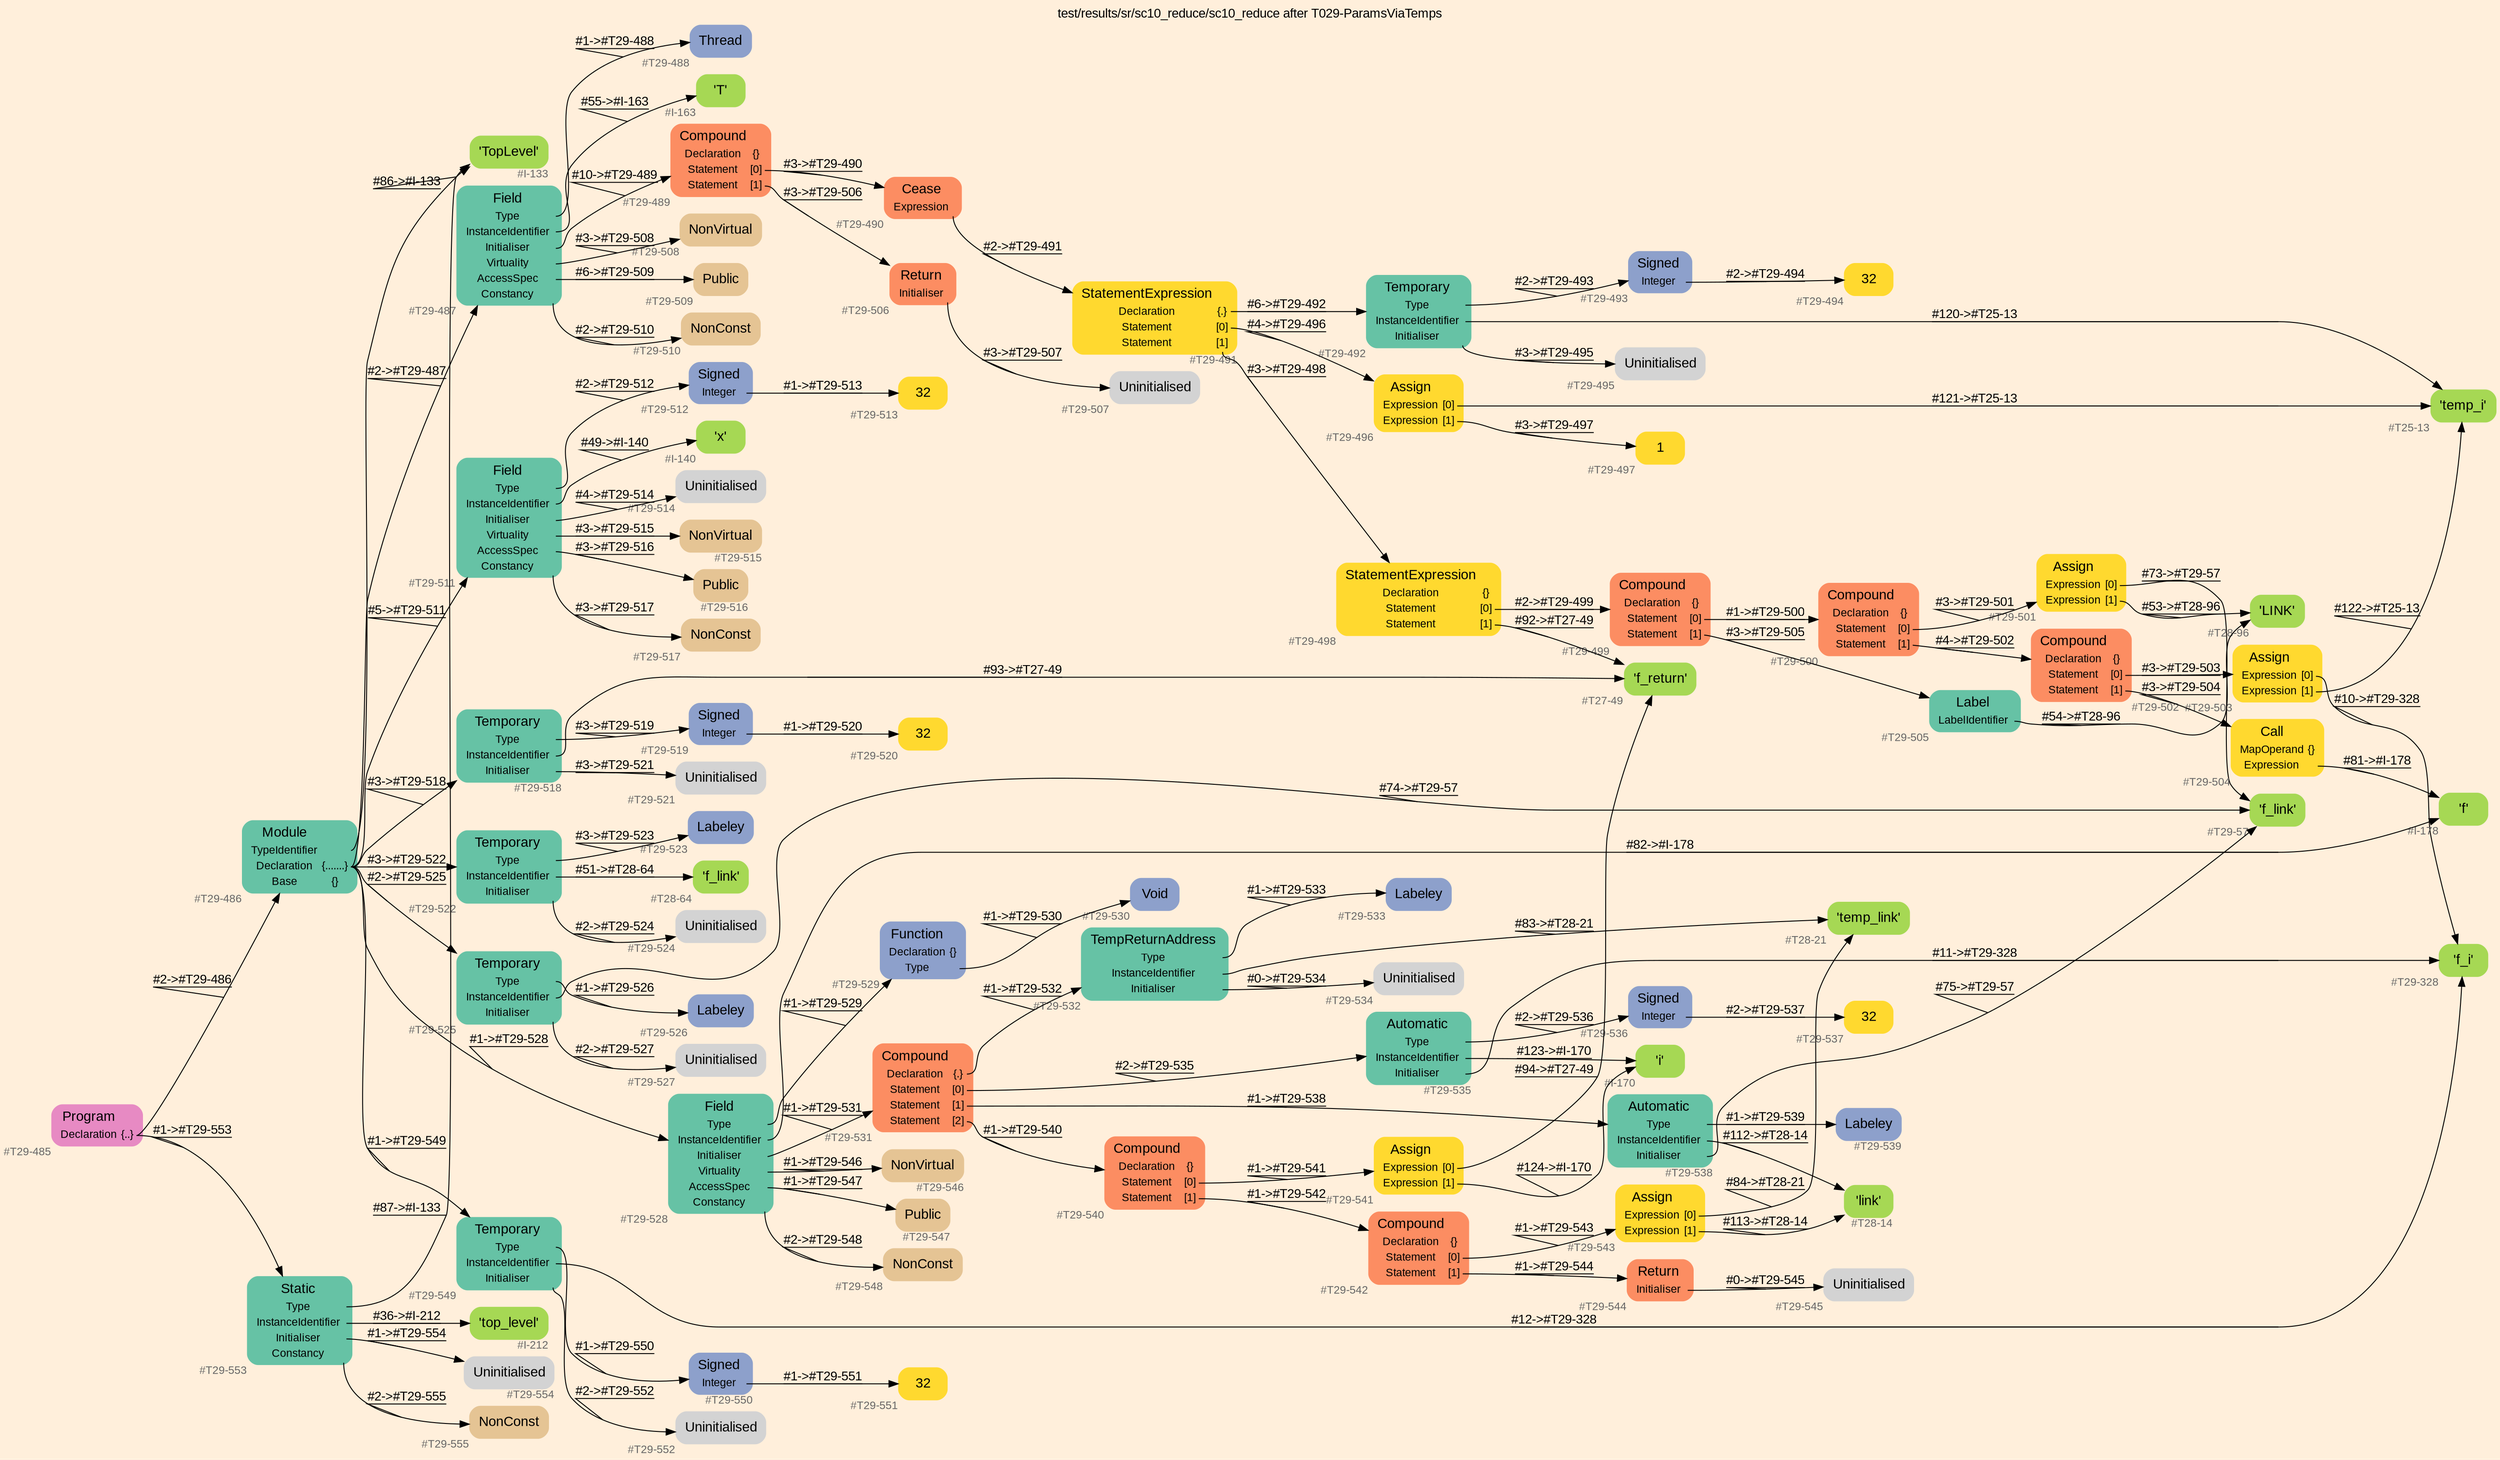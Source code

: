 digraph "test/results/sr/sc10_reduce/sc10_reduce after T029-ParamsViaTemps" {
label = "test/results/sr/sc10_reduce/sc10_reduce after T029-ParamsViaTemps"
labelloc = t
graph [
    rankdir = "LR"
    ranksep = 0.3
    bgcolor = antiquewhite1
    color = black
    fontcolor = black
    fontname = "Arial"
];
node [
    fontname = "Arial"
];
edge [
    fontname = "Arial"
];

// -------------------- node figure --------------------
// -------- block #T29-485 ----------
"#T29-485" [
    fillcolor = "/set28/4"
    xlabel = "#T29-485"
    fontsize = "12"
    fontcolor = grey40
    shape = "plaintext"
    label = <<TABLE BORDER="0" CELLBORDER="0" CELLSPACING="0">
     <TR><TD><FONT COLOR="black" POINT-SIZE="15">Program</FONT></TD></TR>
     <TR><TD><FONT COLOR="black" POINT-SIZE="12">Declaration</FONT></TD><TD PORT="port0"><FONT COLOR="black" POINT-SIZE="12">{..}</FONT></TD></TR>
    </TABLE>>
    style = "rounded,filled"
];

// -------- block #T29-486 ----------
"#T29-486" [
    fillcolor = "/set28/1"
    xlabel = "#T29-486"
    fontsize = "12"
    fontcolor = grey40
    shape = "plaintext"
    label = <<TABLE BORDER="0" CELLBORDER="0" CELLSPACING="0">
     <TR><TD><FONT COLOR="black" POINT-SIZE="15">Module</FONT></TD></TR>
     <TR><TD><FONT COLOR="black" POINT-SIZE="12">TypeIdentifier</FONT></TD><TD PORT="port0"></TD></TR>
     <TR><TD><FONT COLOR="black" POINT-SIZE="12">Declaration</FONT></TD><TD PORT="port1"><FONT COLOR="black" POINT-SIZE="12">{.......}</FONT></TD></TR>
     <TR><TD><FONT COLOR="black" POINT-SIZE="12">Base</FONT></TD><TD PORT="port2"><FONT COLOR="black" POINT-SIZE="12">{}</FONT></TD></TR>
    </TABLE>>
    style = "rounded,filled"
];

// -------- block #I-133 ----------
"#I-133" [
    fillcolor = "/set28/5"
    xlabel = "#I-133"
    fontsize = "12"
    fontcolor = grey40
    shape = "plaintext"
    label = <<TABLE BORDER="0" CELLBORDER="0" CELLSPACING="0">
     <TR><TD><FONT COLOR="black" POINT-SIZE="15">'TopLevel'</FONT></TD></TR>
    </TABLE>>
    style = "rounded,filled"
];

// -------- block #T29-487 ----------
"#T29-487" [
    fillcolor = "/set28/1"
    xlabel = "#T29-487"
    fontsize = "12"
    fontcolor = grey40
    shape = "plaintext"
    label = <<TABLE BORDER="0" CELLBORDER="0" CELLSPACING="0">
     <TR><TD><FONT COLOR="black" POINT-SIZE="15">Field</FONT></TD></TR>
     <TR><TD><FONT COLOR="black" POINT-SIZE="12">Type</FONT></TD><TD PORT="port0"></TD></TR>
     <TR><TD><FONT COLOR="black" POINT-SIZE="12">InstanceIdentifier</FONT></TD><TD PORT="port1"></TD></TR>
     <TR><TD><FONT COLOR="black" POINT-SIZE="12">Initialiser</FONT></TD><TD PORT="port2"></TD></TR>
     <TR><TD><FONT COLOR="black" POINT-SIZE="12">Virtuality</FONT></TD><TD PORT="port3"></TD></TR>
     <TR><TD><FONT COLOR="black" POINT-SIZE="12">AccessSpec</FONT></TD><TD PORT="port4"></TD></TR>
     <TR><TD><FONT COLOR="black" POINT-SIZE="12">Constancy</FONT></TD><TD PORT="port5"></TD></TR>
    </TABLE>>
    style = "rounded,filled"
];

// -------- block #T29-488 ----------
"#T29-488" [
    fillcolor = "/set28/3"
    xlabel = "#T29-488"
    fontsize = "12"
    fontcolor = grey40
    shape = "plaintext"
    label = <<TABLE BORDER="0" CELLBORDER="0" CELLSPACING="0">
     <TR><TD><FONT COLOR="black" POINT-SIZE="15">Thread</FONT></TD></TR>
    </TABLE>>
    style = "rounded,filled"
];

// -------- block #I-163 ----------
"#I-163" [
    fillcolor = "/set28/5"
    xlabel = "#I-163"
    fontsize = "12"
    fontcolor = grey40
    shape = "plaintext"
    label = <<TABLE BORDER="0" CELLBORDER="0" CELLSPACING="0">
     <TR><TD><FONT COLOR="black" POINT-SIZE="15">'T'</FONT></TD></TR>
    </TABLE>>
    style = "rounded,filled"
];

// -------- block #T29-489 ----------
"#T29-489" [
    fillcolor = "/set28/2"
    xlabel = "#T29-489"
    fontsize = "12"
    fontcolor = grey40
    shape = "plaintext"
    label = <<TABLE BORDER="0" CELLBORDER="0" CELLSPACING="0">
     <TR><TD><FONT COLOR="black" POINT-SIZE="15">Compound</FONT></TD></TR>
     <TR><TD><FONT COLOR="black" POINT-SIZE="12">Declaration</FONT></TD><TD PORT="port0"><FONT COLOR="black" POINT-SIZE="12">{}</FONT></TD></TR>
     <TR><TD><FONT COLOR="black" POINT-SIZE="12">Statement</FONT></TD><TD PORT="port1"><FONT COLOR="black" POINT-SIZE="12">[0]</FONT></TD></TR>
     <TR><TD><FONT COLOR="black" POINT-SIZE="12">Statement</FONT></TD><TD PORT="port2"><FONT COLOR="black" POINT-SIZE="12">[1]</FONT></TD></TR>
    </TABLE>>
    style = "rounded,filled"
];

// -------- block #T29-490 ----------
"#T29-490" [
    fillcolor = "/set28/2"
    xlabel = "#T29-490"
    fontsize = "12"
    fontcolor = grey40
    shape = "plaintext"
    label = <<TABLE BORDER="0" CELLBORDER="0" CELLSPACING="0">
     <TR><TD><FONT COLOR="black" POINT-SIZE="15">Cease</FONT></TD></TR>
     <TR><TD><FONT COLOR="black" POINT-SIZE="12">Expression</FONT></TD><TD PORT="port0"></TD></TR>
    </TABLE>>
    style = "rounded,filled"
];

// -------- block #T29-491 ----------
"#T29-491" [
    fillcolor = "/set28/6"
    xlabel = "#T29-491"
    fontsize = "12"
    fontcolor = grey40
    shape = "plaintext"
    label = <<TABLE BORDER="0" CELLBORDER="0" CELLSPACING="0">
     <TR><TD><FONT COLOR="black" POINT-SIZE="15">StatementExpression</FONT></TD></TR>
     <TR><TD><FONT COLOR="black" POINT-SIZE="12">Declaration</FONT></TD><TD PORT="port0"><FONT COLOR="black" POINT-SIZE="12">{.}</FONT></TD></TR>
     <TR><TD><FONT COLOR="black" POINT-SIZE="12">Statement</FONT></TD><TD PORT="port1"><FONT COLOR="black" POINT-SIZE="12">[0]</FONT></TD></TR>
     <TR><TD><FONT COLOR="black" POINT-SIZE="12">Statement</FONT></TD><TD PORT="port2"><FONT COLOR="black" POINT-SIZE="12">[1]</FONT></TD></TR>
    </TABLE>>
    style = "rounded,filled"
];

// -------- block #T29-492 ----------
"#T29-492" [
    fillcolor = "/set28/1"
    xlabel = "#T29-492"
    fontsize = "12"
    fontcolor = grey40
    shape = "plaintext"
    label = <<TABLE BORDER="0" CELLBORDER="0" CELLSPACING="0">
     <TR><TD><FONT COLOR="black" POINT-SIZE="15">Temporary</FONT></TD></TR>
     <TR><TD><FONT COLOR="black" POINT-SIZE="12">Type</FONT></TD><TD PORT="port0"></TD></TR>
     <TR><TD><FONT COLOR="black" POINT-SIZE="12">InstanceIdentifier</FONT></TD><TD PORT="port1"></TD></TR>
     <TR><TD><FONT COLOR="black" POINT-SIZE="12">Initialiser</FONT></TD><TD PORT="port2"></TD></TR>
    </TABLE>>
    style = "rounded,filled"
];

// -------- block #T29-493 ----------
"#T29-493" [
    fillcolor = "/set28/3"
    xlabel = "#T29-493"
    fontsize = "12"
    fontcolor = grey40
    shape = "plaintext"
    label = <<TABLE BORDER="0" CELLBORDER="0" CELLSPACING="0">
     <TR><TD><FONT COLOR="black" POINT-SIZE="15">Signed</FONT></TD></TR>
     <TR><TD><FONT COLOR="black" POINT-SIZE="12">Integer</FONT></TD><TD PORT="port0"></TD></TR>
    </TABLE>>
    style = "rounded,filled"
];

// -------- block #T29-494 ----------
"#T29-494" [
    fillcolor = "/set28/6"
    xlabel = "#T29-494"
    fontsize = "12"
    fontcolor = grey40
    shape = "plaintext"
    label = <<TABLE BORDER="0" CELLBORDER="0" CELLSPACING="0">
     <TR><TD><FONT COLOR="black" POINT-SIZE="15">32</FONT></TD></TR>
    </TABLE>>
    style = "rounded,filled"
];

// -------- block #T25-13 ----------
"#T25-13" [
    fillcolor = "/set28/5"
    xlabel = "#T25-13"
    fontsize = "12"
    fontcolor = grey40
    shape = "plaintext"
    label = <<TABLE BORDER="0" CELLBORDER="0" CELLSPACING="0">
     <TR><TD><FONT COLOR="black" POINT-SIZE="15">'temp_i'</FONT></TD></TR>
    </TABLE>>
    style = "rounded,filled"
];

// -------- block #T29-495 ----------
"#T29-495" [
    xlabel = "#T29-495"
    fontsize = "12"
    fontcolor = grey40
    shape = "plaintext"
    label = <<TABLE BORDER="0" CELLBORDER="0" CELLSPACING="0">
     <TR><TD><FONT COLOR="black" POINT-SIZE="15">Uninitialised</FONT></TD></TR>
    </TABLE>>
    style = "rounded,filled"
];

// -------- block #T29-496 ----------
"#T29-496" [
    fillcolor = "/set28/6"
    xlabel = "#T29-496"
    fontsize = "12"
    fontcolor = grey40
    shape = "plaintext"
    label = <<TABLE BORDER="0" CELLBORDER="0" CELLSPACING="0">
     <TR><TD><FONT COLOR="black" POINT-SIZE="15">Assign</FONT></TD></TR>
     <TR><TD><FONT COLOR="black" POINT-SIZE="12">Expression</FONT></TD><TD PORT="port0"><FONT COLOR="black" POINT-SIZE="12">[0]</FONT></TD></TR>
     <TR><TD><FONT COLOR="black" POINT-SIZE="12">Expression</FONT></TD><TD PORT="port1"><FONT COLOR="black" POINT-SIZE="12">[1]</FONT></TD></TR>
    </TABLE>>
    style = "rounded,filled"
];

// -------- block #T29-497 ----------
"#T29-497" [
    fillcolor = "/set28/6"
    xlabel = "#T29-497"
    fontsize = "12"
    fontcolor = grey40
    shape = "plaintext"
    label = <<TABLE BORDER="0" CELLBORDER="0" CELLSPACING="0">
     <TR><TD><FONT COLOR="black" POINT-SIZE="15">1</FONT></TD></TR>
    </TABLE>>
    style = "rounded,filled"
];

// -------- block #T29-498 ----------
"#T29-498" [
    fillcolor = "/set28/6"
    xlabel = "#T29-498"
    fontsize = "12"
    fontcolor = grey40
    shape = "plaintext"
    label = <<TABLE BORDER="0" CELLBORDER="0" CELLSPACING="0">
     <TR><TD><FONT COLOR="black" POINT-SIZE="15">StatementExpression</FONT></TD></TR>
     <TR><TD><FONT COLOR="black" POINT-SIZE="12">Declaration</FONT></TD><TD PORT="port0"><FONT COLOR="black" POINT-SIZE="12">{}</FONT></TD></TR>
     <TR><TD><FONT COLOR="black" POINT-SIZE="12">Statement</FONT></TD><TD PORT="port1"><FONT COLOR="black" POINT-SIZE="12">[0]</FONT></TD></TR>
     <TR><TD><FONT COLOR="black" POINT-SIZE="12">Statement</FONT></TD><TD PORT="port2"><FONT COLOR="black" POINT-SIZE="12">[1]</FONT></TD></TR>
    </TABLE>>
    style = "rounded,filled"
];

// -------- block #T29-499 ----------
"#T29-499" [
    fillcolor = "/set28/2"
    xlabel = "#T29-499"
    fontsize = "12"
    fontcolor = grey40
    shape = "plaintext"
    label = <<TABLE BORDER="0" CELLBORDER="0" CELLSPACING="0">
     <TR><TD><FONT COLOR="black" POINT-SIZE="15">Compound</FONT></TD></TR>
     <TR><TD><FONT COLOR="black" POINT-SIZE="12">Declaration</FONT></TD><TD PORT="port0"><FONT COLOR="black" POINT-SIZE="12">{}</FONT></TD></TR>
     <TR><TD><FONT COLOR="black" POINT-SIZE="12">Statement</FONT></TD><TD PORT="port1"><FONT COLOR="black" POINT-SIZE="12">[0]</FONT></TD></TR>
     <TR><TD><FONT COLOR="black" POINT-SIZE="12">Statement</FONT></TD><TD PORT="port2"><FONT COLOR="black" POINT-SIZE="12">[1]</FONT></TD></TR>
    </TABLE>>
    style = "rounded,filled"
];

// -------- block #T29-500 ----------
"#T29-500" [
    fillcolor = "/set28/2"
    xlabel = "#T29-500"
    fontsize = "12"
    fontcolor = grey40
    shape = "plaintext"
    label = <<TABLE BORDER="0" CELLBORDER="0" CELLSPACING="0">
     <TR><TD><FONT COLOR="black" POINT-SIZE="15">Compound</FONT></TD></TR>
     <TR><TD><FONT COLOR="black" POINT-SIZE="12">Declaration</FONT></TD><TD PORT="port0"><FONT COLOR="black" POINT-SIZE="12">{}</FONT></TD></TR>
     <TR><TD><FONT COLOR="black" POINT-SIZE="12">Statement</FONT></TD><TD PORT="port1"><FONT COLOR="black" POINT-SIZE="12">[0]</FONT></TD></TR>
     <TR><TD><FONT COLOR="black" POINT-SIZE="12">Statement</FONT></TD><TD PORT="port2"><FONT COLOR="black" POINT-SIZE="12">[1]</FONT></TD></TR>
    </TABLE>>
    style = "rounded,filled"
];

// -------- block #T29-501 ----------
"#T29-501" [
    fillcolor = "/set28/6"
    xlabel = "#T29-501"
    fontsize = "12"
    fontcolor = grey40
    shape = "plaintext"
    label = <<TABLE BORDER="0" CELLBORDER="0" CELLSPACING="0">
     <TR><TD><FONT COLOR="black" POINT-SIZE="15">Assign</FONT></TD></TR>
     <TR><TD><FONT COLOR="black" POINT-SIZE="12">Expression</FONT></TD><TD PORT="port0"><FONT COLOR="black" POINT-SIZE="12">[0]</FONT></TD></TR>
     <TR><TD><FONT COLOR="black" POINT-SIZE="12">Expression</FONT></TD><TD PORT="port1"><FONT COLOR="black" POINT-SIZE="12">[1]</FONT></TD></TR>
    </TABLE>>
    style = "rounded,filled"
];

// -------- block #T29-57 ----------
"#T29-57" [
    fillcolor = "/set28/5"
    xlabel = "#T29-57"
    fontsize = "12"
    fontcolor = grey40
    shape = "plaintext"
    label = <<TABLE BORDER="0" CELLBORDER="0" CELLSPACING="0">
     <TR><TD><FONT COLOR="black" POINT-SIZE="15">'f_link'</FONT></TD></TR>
    </TABLE>>
    style = "rounded,filled"
];

// -------- block #T28-96 ----------
"#T28-96" [
    fillcolor = "/set28/5"
    xlabel = "#T28-96"
    fontsize = "12"
    fontcolor = grey40
    shape = "plaintext"
    label = <<TABLE BORDER="0" CELLBORDER="0" CELLSPACING="0">
     <TR><TD><FONT COLOR="black" POINT-SIZE="15">'LINK'</FONT></TD></TR>
    </TABLE>>
    style = "rounded,filled"
];

// -------- block #T29-502 ----------
"#T29-502" [
    fillcolor = "/set28/2"
    xlabel = "#T29-502"
    fontsize = "12"
    fontcolor = grey40
    shape = "plaintext"
    label = <<TABLE BORDER="0" CELLBORDER="0" CELLSPACING="0">
     <TR><TD><FONT COLOR="black" POINT-SIZE="15">Compound</FONT></TD></TR>
     <TR><TD><FONT COLOR="black" POINT-SIZE="12">Declaration</FONT></TD><TD PORT="port0"><FONT COLOR="black" POINT-SIZE="12">{}</FONT></TD></TR>
     <TR><TD><FONT COLOR="black" POINT-SIZE="12">Statement</FONT></TD><TD PORT="port1"><FONT COLOR="black" POINT-SIZE="12">[0]</FONT></TD></TR>
     <TR><TD><FONT COLOR="black" POINT-SIZE="12">Statement</FONT></TD><TD PORT="port2"><FONT COLOR="black" POINT-SIZE="12">[1]</FONT></TD></TR>
    </TABLE>>
    style = "rounded,filled"
];

// -------- block #T29-503 ----------
"#T29-503" [
    fillcolor = "/set28/6"
    xlabel = "#T29-503"
    fontsize = "12"
    fontcolor = grey40
    shape = "plaintext"
    label = <<TABLE BORDER="0" CELLBORDER="0" CELLSPACING="0">
     <TR><TD><FONT COLOR="black" POINT-SIZE="15">Assign</FONT></TD></TR>
     <TR><TD><FONT COLOR="black" POINT-SIZE="12">Expression</FONT></TD><TD PORT="port0"><FONT COLOR="black" POINT-SIZE="12">[0]</FONT></TD></TR>
     <TR><TD><FONT COLOR="black" POINT-SIZE="12">Expression</FONT></TD><TD PORT="port1"><FONT COLOR="black" POINT-SIZE="12">[1]</FONT></TD></TR>
    </TABLE>>
    style = "rounded,filled"
];

// -------- block #T29-328 ----------
"#T29-328" [
    fillcolor = "/set28/5"
    xlabel = "#T29-328"
    fontsize = "12"
    fontcolor = grey40
    shape = "plaintext"
    label = <<TABLE BORDER="0" CELLBORDER="0" CELLSPACING="0">
     <TR><TD><FONT COLOR="black" POINT-SIZE="15">'f_i'</FONT></TD></TR>
    </TABLE>>
    style = "rounded,filled"
];

// -------- block #T29-504 ----------
"#T29-504" [
    fillcolor = "/set28/6"
    xlabel = "#T29-504"
    fontsize = "12"
    fontcolor = grey40
    shape = "plaintext"
    label = <<TABLE BORDER="0" CELLBORDER="0" CELLSPACING="0">
     <TR><TD><FONT COLOR="black" POINT-SIZE="15">Call</FONT></TD></TR>
     <TR><TD><FONT COLOR="black" POINT-SIZE="12">MapOperand</FONT></TD><TD PORT="port0"><FONT COLOR="black" POINT-SIZE="12">{}</FONT></TD></TR>
     <TR><TD><FONT COLOR="black" POINT-SIZE="12">Expression</FONT></TD><TD PORT="port1"></TD></TR>
    </TABLE>>
    style = "rounded,filled"
];

// -------- block #I-178 ----------
"#I-178" [
    fillcolor = "/set28/5"
    xlabel = "#I-178"
    fontsize = "12"
    fontcolor = grey40
    shape = "plaintext"
    label = <<TABLE BORDER="0" CELLBORDER="0" CELLSPACING="0">
     <TR><TD><FONT COLOR="black" POINT-SIZE="15">'f'</FONT></TD></TR>
    </TABLE>>
    style = "rounded,filled"
];

// -------- block #T29-505 ----------
"#T29-505" [
    fillcolor = "/set28/1"
    xlabel = "#T29-505"
    fontsize = "12"
    fontcolor = grey40
    shape = "plaintext"
    label = <<TABLE BORDER="0" CELLBORDER="0" CELLSPACING="0">
     <TR><TD><FONT COLOR="black" POINT-SIZE="15">Label</FONT></TD></TR>
     <TR><TD><FONT COLOR="black" POINT-SIZE="12">LabelIdentifier</FONT></TD><TD PORT="port0"></TD></TR>
    </TABLE>>
    style = "rounded,filled"
];

// -------- block #T27-49 ----------
"#T27-49" [
    fillcolor = "/set28/5"
    xlabel = "#T27-49"
    fontsize = "12"
    fontcolor = grey40
    shape = "plaintext"
    label = <<TABLE BORDER="0" CELLBORDER="0" CELLSPACING="0">
     <TR><TD><FONT COLOR="black" POINT-SIZE="15">'f_return'</FONT></TD></TR>
    </TABLE>>
    style = "rounded,filled"
];

// -------- block #T29-506 ----------
"#T29-506" [
    fillcolor = "/set28/2"
    xlabel = "#T29-506"
    fontsize = "12"
    fontcolor = grey40
    shape = "plaintext"
    label = <<TABLE BORDER="0" CELLBORDER="0" CELLSPACING="0">
     <TR><TD><FONT COLOR="black" POINT-SIZE="15">Return</FONT></TD></TR>
     <TR><TD><FONT COLOR="black" POINT-SIZE="12">Initialiser</FONT></TD><TD PORT="port0"></TD></TR>
    </TABLE>>
    style = "rounded,filled"
];

// -------- block #T29-507 ----------
"#T29-507" [
    xlabel = "#T29-507"
    fontsize = "12"
    fontcolor = grey40
    shape = "plaintext"
    label = <<TABLE BORDER="0" CELLBORDER="0" CELLSPACING="0">
     <TR><TD><FONT COLOR="black" POINT-SIZE="15">Uninitialised</FONT></TD></TR>
    </TABLE>>
    style = "rounded,filled"
];

// -------- block #T29-508 ----------
"#T29-508" [
    fillcolor = "/set28/7"
    xlabel = "#T29-508"
    fontsize = "12"
    fontcolor = grey40
    shape = "plaintext"
    label = <<TABLE BORDER="0" CELLBORDER="0" CELLSPACING="0">
     <TR><TD><FONT COLOR="black" POINT-SIZE="15">NonVirtual</FONT></TD></TR>
    </TABLE>>
    style = "rounded,filled"
];

// -------- block #T29-509 ----------
"#T29-509" [
    fillcolor = "/set28/7"
    xlabel = "#T29-509"
    fontsize = "12"
    fontcolor = grey40
    shape = "plaintext"
    label = <<TABLE BORDER="0" CELLBORDER="0" CELLSPACING="0">
     <TR><TD><FONT COLOR="black" POINT-SIZE="15">Public</FONT></TD></TR>
    </TABLE>>
    style = "rounded,filled"
];

// -------- block #T29-510 ----------
"#T29-510" [
    fillcolor = "/set28/7"
    xlabel = "#T29-510"
    fontsize = "12"
    fontcolor = grey40
    shape = "plaintext"
    label = <<TABLE BORDER="0" CELLBORDER="0" CELLSPACING="0">
     <TR><TD><FONT COLOR="black" POINT-SIZE="15">NonConst</FONT></TD></TR>
    </TABLE>>
    style = "rounded,filled"
];

// -------- block #T29-511 ----------
"#T29-511" [
    fillcolor = "/set28/1"
    xlabel = "#T29-511"
    fontsize = "12"
    fontcolor = grey40
    shape = "plaintext"
    label = <<TABLE BORDER="0" CELLBORDER="0" CELLSPACING="0">
     <TR><TD><FONT COLOR="black" POINT-SIZE="15">Field</FONT></TD></TR>
     <TR><TD><FONT COLOR="black" POINT-SIZE="12">Type</FONT></TD><TD PORT="port0"></TD></TR>
     <TR><TD><FONT COLOR="black" POINT-SIZE="12">InstanceIdentifier</FONT></TD><TD PORT="port1"></TD></TR>
     <TR><TD><FONT COLOR="black" POINT-SIZE="12">Initialiser</FONT></TD><TD PORT="port2"></TD></TR>
     <TR><TD><FONT COLOR="black" POINT-SIZE="12">Virtuality</FONT></TD><TD PORT="port3"></TD></TR>
     <TR><TD><FONT COLOR="black" POINT-SIZE="12">AccessSpec</FONT></TD><TD PORT="port4"></TD></TR>
     <TR><TD><FONT COLOR="black" POINT-SIZE="12">Constancy</FONT></TD><TD PORT="port5"></TD></TR>
    </TABLE>>
    style = "rounded,filled"
];

// -------- block #T29-512 ----------
"#T29-512" [
    fillcolor = "/set28/3"
    xlabel = "#T29-512"
    fontsize = "12"
    fontcolor = grey40
    shape = "plaintext"
    label = <<TABLE BORDER="0" CELLBORDER="0" CELLSPACING="0">
     <TR><TD><FONT COLOR="black" POINT-SIZE="15">Signed</FONT></TD></TR>
     <TR><TD><FONT COLOR="black" POINT-SIZE="12">Integer</FONT></TD><TD PORT="port0"></TD></TR>
    </TABLE>>
    style = "rounded,filled"
];

// -------- block #T29-513 ----------
"#T29-513" [
    fillcolor = "/set28/6"
    xlabel = "#T29-513"
    fontsize = "12"
    fontcolor = grey40
    shape = "plaintext"
    label = <<TABLE BORDER="0" CELLBORDER="0" CELLSPACING="0">
     <TR><TD><FONT COLOR="black" POINT-SIZE="15">32</FONT></TD></TR>
    </TABLE>>
    style = "rounded,filled"
];

// -------- block #I-140 ----------
"#I-140" [
    fillcolor = "/set28/5"
    xlabel = "#I-140"
    fontsize = "12"
    fontcolor = grey40
    shape = "plaintext"
    label = <<TABLE BORDER="0" CELLBORDER="0" CELLSPACING="0">
     <TR><TD><FONT COLOR="black" POINT-SIZE="15">'x'</FONT></TD></TR>
    </TABLE>>
    style = "rounded,filled"
];

// -------- block #T29-514 ----------
"#T29-514" [
    xlabel = "#T29-514"
    fontsize = "12"
    fontcolor = grey40
    shape = "plaintext"
    label = <<TABLE BORDER="0" CELLBORDER="0" CELLSPACING="0">
     <TR><TD><FONT COLOR="black" POINT-SIZE="15">Uninitialised</FONT></TD></TR>
    </TABLE>>
    style = "rounded,filled"
];

// -------- block #T29-515 ----------
"#T29-515" [
    fillcolor = "/set28/7"
    xlabel = "#T29-515"
    fontsize = "12"
    fontcolor = grey40
    shape = "plaintext"
    label = <<TABLE BORDER="0" CELLBORDER="0" CELLSPACING="0">
     <TR><TD><FONT COLOR="black" POINT-SIZE="15">NonVirtual</FONT></TD></TR>
    </TABLE>>
    style = "rounded,filled"
];

// -------- block #T29-516 ----------
"#T29-516" [
    fillcolor = "/set28/7"
    xlabel = "#T29-516"
    fontsize = "12"
    fontcolor = grey40
    shape = "plaintext"
    label = <<TABLE BORDER="0" CELLBORDER="0" CELLSPACING="0">
     <TR><TD><FONT COLOR="black" POINT-SIZE="15">Public</FONT></TD></TR>
    </TABLE>>
    style = "rounded,filled"
];

// -------- block #T29-517 ----------
"#T29-517" [
    fillcolor = "/set28/7"
    xlabel = "#T29-517"
    fontsize = "12"
    fontcolor = grey40
    shape = "plaintext"
    label = <<TABLE BORDER="0" CELLBORDER="0" CELLSPACING="0">
     <TR><TD><FONT COLOR="black" POINT-SIZE="15">NonConst</FONT></TD></TR>
    </TABLE>>
    style = "rounded,filled"
];

// -------- block #T29-518 ----------
"#T29-518" [
    fillcolor = "/set28/1"
    xlabel = "#T29-518"
    fontsize = "12"
    fontcolor = grey40
    shape = "plaintext"
    label = <<TABLE BORDER="0" CELLBORDER="0" CELLSPACING="0">
     <TR><TD><FONT COLOR="black" POINT-SIZE="15">Temporary</FONT></TD></TR>
     <TR><TD><FONT COLOR="black" POINT-SIZE="12">Type</FONT></TD><TD PORT="port0"></TD></TR>
     <TR><TD><FONT COLOR="black" POINT-SIZE="12">InstanceIdentifier</FONT></TD><TD PORT="port1"></TD></TR>
     <TR><TD><FONT COLOR="black" POINT-SIZE="12">Initialiser</FONT></TD><TD PORT="port2"></TD></TR>
    </TABLE>>
    style = "rounded,filled"
];

// -------- block #T29-519 ----------
"#T29-519" [
    fillcolor = "/set28/3"
    xlabel = "#T29-519"
    fontsize = "12"
    fontcolor = grey40
    shape = "plaintext"
    label = <<TABLE BORDER="0" CELLBORDER="0" CELLSPACING="0">
     <TR><TD><FONT COLOR="black" POINT-SIZE="15">Signed</FONT></TD></TR>
     <TR><TD><FONT COLOR="black" POINT-SIZE="12">Integer</FONT></TD><TD PORT="port0"></TD></TR>
    </TABLE>>
    style = "rounded,filled"
];

// -------- block #T29-520 ----------
"#T29-520" [
    fillcolor = "/set28/6"
    xlabel = "#T29-520"
    fontsize = "12"
    fontcolor = grey40
    shape = "plaintext"
    label = <<TABLE BORDER="0" CELLBORDER="0" CELLSPACING="0">
     <TR><TD><FONT COLOR="black" POINT-SIZE="15">32</FONT></TD></TR>
    </TABLE>>
    style = "rounded,filled"
];

// -------- block #T29-521 ----------
"#T29-521" [
    xlabel = "#T29-521"
    fontsize = "12"
    fontcolor = grey40
    shape = "plaintext"
    label = <<TABLE BORDER="0" CELLBORDER="0" CELLSPACING="0">
     <TR><TD><FONT COLOR="black" POINT-SIZE="15">Uninitialised</FONT></TD></TR>
    </TABLE>>
    style = "rounded,filled"
];

// -------- block #T29-522 ----------
"#T29-522" [
    fillcolor = "/set28/1"
    xlabel = "#T29-522"
    fontsize = "12"
    fontcolor = grey40
    shape = "plaintext"
    label = <<TABLE BORDER="0" CELLBORDER="0" CELLSPACING="0">
     <TR><TD><FONT COLOR="black" POINT-SIZE="15">Temporary</FONT></TD></TR>
     <TR><TD><FONT COLOR="black" POINT-SIZE="12">Type</FONT></TD><TD PORT="port0"></TD></TR>
     <TR><TD><FONT COLOR="black" POINT-SIZE="12">InstanceIdentifier</FONT></TD><TD PORT="port1"></TD></TR>
     <TR><TD><FONT COLOR="black" POINT-SIZE="12">Initialiser</FONT></TD><TD PORT="port2"></TD></TR>
    </TABLE>>
    style = "rounded,filled"
];

// -------- block #T29-523 ----------
"#T29-523" [
    fillcolor = "/set28/3"
    xlabel = "#T29-523"
    fontsize = "12"
    fontcolor = grey40
    shape = "plaintext"
    label = <<TABLE BORDER="0" CELLBORDER="0" CELLSPACING="0">
     <TR><TD><FONT COLOR="black" POINT-SIZE="15">Labeley</FONT></TD></TR>
    </TABLE>>
    style = "rounded,filled"
];

// -------- block #T28-64 ----------
"#T28-64" [
    fillcolor = "/set28/5"
    xlabel = "#T28-64"
    fontsize = "12"
    fontcolor = grey40
    shape = "plaintext"
    label = <<TABLE BORDER="0" CELLBORDER="0" CELLSPACING="0">
     <TR><TD><FONT COLOR="black" POINT-SIZE="15">'f_link'</FONT></TD></TR>
    </TABLE>>
    style = "rounded,filled"
];

// -------- block #T29-524 ----------
"#T29-524" [
    xlabel = "#T29-524"
    fontsize = "12"
    fontcolor = grey40
    shape = "plaintext"
    label = <<TABLE BORDER="0" CELLBORDER="0" CELLSPACING="0">
     <TR><TD><FONT COLOR="black" POINT-SIZE="15">Uninitialised</FONT></TD></TR>
    </TABLE>>
    style = "rounded,filled"
];

// -------- block #T29-525 ----------
"#T29-525" [
    fillcolor = "/set28/1"
    xlabel = "#T29-525"
    fontsize = "12"
    fontcolor = grey40
    shape = "plaintext"
    label = <<TABLE BORDER="0" CELLBORDER="0" CELLSPACING="0">
     <TR><TD><FONT COLOR="black" POINT-SIZE="15">Temporary</FONT></TD></TR>
     <TR><TD><FONT COLOR="black" POINT-SIZE="12">Type</FONT></TD><TD PORT="port0"></TD></TR>
     <TR><TD><FONT COLOR="black" POINT-SIZE="12">InstanceIdentifier</FONT></TD><TD PORT="port1"></TD></TR>
     <TR><TD><FONT COLOR="black" POINT-SIZE="12">Initialiser</FONT></TD><TD PORT="port2"></TD></TR>
    </TABLE>>
    style = "rounded,filled"
];

// -------- block #T29-526 ----------
"#T29-526" [
    fillcolor = "/set28/3"
    xlabel = "#T29-526"
    fontsize = "12"
    fontcolor = grey40
    shape = "plaintext"
    label = <<TABLE BORDER="0" CELLBORDER="0" CELLSPACING="0">
     <TR><TD><FONT COLOR="black" POINT-SIZE="15">Labeley</FONT></TD></TR>
    </TABLE>>
    style = "rounded,filled"
];

// -------- block #T29-527 ----------
"#T29-527" [
    xlabel = "#T29-527"
    fontsize = "12"
    fontcolor = grey40
    shape = "plaintext"
    label = <<TABLE BORDER="0" CELLBORDER="0" CELLSPACING="0">
     <TR><TD><FONT COLOR="black" POINT-SIZE="15">Uninitialised</FONT></TD></TR>
    </TABLE>>
    style = "rounded,filled"
];

// -------- block #T29-528 ----------
"#T29-528" [
    fillcolor = "/set28/1"
    xlabel = "#T29-528"
    fontsize = "12"
    fontcolor = grey40
    shape = "plaintext"
    label = <<TABLE BORDER="0" CELLBORDER="0" CELLSPACING="0">
     <TR><TD><FONT COLOR="black" POINT-SIZE="15">Field</FONT></TD></TR>
     <TR><TD><FONT COLOR="black" POINT-SIZE="12">Type</FONT></TD><TD PORT="port0"></TD></TR>
     <TR><TD><FONT COLOR="black" POINT-SIZE="12">InstanceIdentifier</FONT></TD><TD PORT="port1"></TD></TR>
     <TR><TD><FONT COLOR="black" POINT-SIZE="12">Initialiser</FONT></TD><TD PORT="port2"></TD></TR>
     <TR><TD><FONT COLOR="black" POINT-SIZE="12">Virtuality</FONT></TD><TD PORT="port3"></TD></TR>
     <TR><TD><FONT COLOR="black" POINT-SIZE="12">AccessSpec</FONT></TD><TD PORT="port4"></TD></TR>
     <TR><TD><FONT COLOR="black" POINT-SIZE="12">Constancy</FONT></TD><TD PORT="port5"></TD></TR>
    </TABLE>>
    style = "rounded,filled"
];

// -------- block #T29-529 ----------
"#T29-529" [
    fillcolor = "/set28/3"
    xlabel = "#T29-529"
    fontsize = "12"
    fontcolor = grey40
    shape = "plaintext"
    label = <<TABLE BORDER="0" CELLBORDER="0" CELLSPACING="0">
     <TR><TD><FONT COLOR="black" POINT-SIZE="15">Function</FONT></TD></TR>
     <TR><TD><FONT COLOR="black" POINT-SIZE="12">Declaration</FONT></TD><TD PORT="port0"><FONT COLOR="black" POINT-SIZE="12">{}</FONT></TD></TR>
     <TR><TD><FONT COLOR="black" POINT-SIZE="12">Type</FONT></TD><TD PORT="port1"></TD></TR>
    </TABLE>>
    style = "rounded,filled"
];

// -------- block #T29-530 ----------
"#T29-530" [
    fillcolor = "/set28/3"
    xlabel = "#T29-530"
    fontsize = "12"
    fontcolor = grey40
    shape = "plaintext"
    label = <<TABLE BORDER="0" CELLBORDER="0" CELLSPACING="0">
     <TR><TD><FONT COLOR="black" POINT-SIZE="15">Void</FONT></TD></TR>
    </TABLE>>
    style = "rounded,filled"
];

// -------- block #T29-531 ----------
"#T29-531" [
    fillcolor = "/set28/2"
    xlabel = "#T29-531"
    fontsize = "12"
    fontcolor = grey40
    shape = "plaintext"
    label = <<TABLE BORDER="0" CELLBORDER="0" CELLSPACING="0">
     <TR><TD><FONT COLOR="black" POINT-SIZE="15">Compound</FONT></TD></TR>
     <TR><TD><FONT COLOR="black" POINT-SIZE="12">Declaration</FONT></TD><TD PORT="port0"><FONT COLOR="black" POINT-SIZE="12">{.}</FONT></TD></TR>
     <TR><TD><FONT COLOR="black" POINT-SIZE="12">Statement</FONT></TD><TD PORT="port1"><FONT COLOR="black" POINT-SIZE="12">[0]</FONT></TD></TR>
     <TR><TD><FONT COLOR="black" POINT-SIZE="12">Statement</FONT></TD><TD PORT="port2"><FONT COLOR="black" POINT-SIZE="12">[1]</FONT></TD></TR>
     <TR><TD><FONT COLOR="black" POINT-SIZE="12">Statement</FONT></TD><TD PORT="port3"><FONT COLOR="black" POINT-SIZE="12">[2]</FONT></TD></TR>
    </TABLE>>
    style = "rounded,filled"
];

// -------- block #T29-532 ----------
"#T29-532" [
    fillcolor = "/set28/1"
    xlabel = "#T29-532"
    fontsize = "12"
    fontcolor = grey40
    shape = "plaintext"
    label = <<TABLE BORDER="0" CELLBORDER="0" CELLSPACING="0">
     <TR><TD><FONT COLOR="black" POINT-SIZE="15">TempReturnAddress</FONT></TD></TR>
     <TR><TD><FONT COLOR="black" POINT-SIZE="12">Type</FONT></TD><TD PORT="port0"></TD></TR>
     <TR><TD><FONT COLOR="black" POINT-SIZE="12">InstanceIdentifier</FONT></TD><TD PORT="port1"></TD></TR>
     <TR><TD><FONT COLOR="black" POINT-SIZE="12">Initialiser</FONT></TD><TD PORT="port2"></TD></TR>
    </TABLE>>
    style = "rounded,filled"
];

// -------- block #T29-533 ----------
"#T29-533" [
    fillcolor = "/set28/3"
    xlabel = "#T29-533"
    fontsize = "12"
    fontcolor = grey40
    shape = "plaintext"
    label = <<TABLE BORDER="0" CELLBORDER="0" CELLSPACING="0">
     <TR><TD><FONT COLOR="black" POINT-SIZE="15">Labeley</FONT></TD></TR>
    </TABLE>>
    style = "rounded,filled"
];

// -------- block #T28-21 ----------
"#T28-21" [
    fillcolor = "/set28/5"
    xlabel = "#T28-21"
    fontsize = "12"
    fontcolor = grey40
    shape = "plaintext"
    label = <<TABLE BORDER="0" CELLBORDER="0" CELLSPACING="0">
     <TR><TD><FONT COLOR="black" POINT-SIZE="15">'temp_link'</FONT></TD></TR>
    </TABLE>>
    style = "rounded,filled"
];

// -------- block #T29-534 ----------
"#T29-534" [
    xlabel = "#T29-534"
    fontsize = "12"
    fontcolor = grey40
    shape = "plaintext"
    label = <<TABLE BORDER="0" CELLBORDER="0" CELLSPACING="0">
     <TR><TD><FONT COLOR="black" POINT-SIZE="15">Uninitialised</FONT></TD></TR>
    </TABLE>>
    style = "rounded,filled"
];

// -------- block #T29-535 ----------
"#T29-535" [
    fillcolor = "/set28/1"
    xlabel = "#T29-535"
    fontsize = "12"
    fontcolor = grey40
    shape = "plaintext"
    label = <<TABLE BORDER="0" CELLBORDER="0" CELLSPACING="0">
     <TR><TD><FONT COLOR="black" POINT-SIZE="15">Automatic</FONT></TD></TR>
     <TR><TD><FONT COLOR="black" POINT-SIZE="12">Type</FONT></TD><TD PORT="port0"></TD></TR>
     <TR><TD><FONT COLOR="black" POINT-SIZE="12">InstanceIdentifier</FONT></TD><TD PORT="port1"></TD></TR>
     <TR><TD><FONT COLOR="black" POINT-SIZE="12">Initialiser</FONT></TD><TD PORT="port2"></TD></TR>
    </TABLE>>
    style = "rounded,filled"
];

// -------- block #T29-536 ----------
"#T29-536" [
    fillcolor = "/set28/3"
    xlabel = "#T29-536"
    fontsize = "12"
    fontcolor = grey40
    shape = "plaintext"
    label = <<TABLE BORDER="0" CELLBORDER="0" CELLSPACING="0">
     <TR><TD><FONT COLOR="black" POINT-SIZE="15">Signed</FONT></TD></TR>
     <TR><TD><FONT COLOR="black" POINT-SIZE="12">Integer</FONT></TD><TD PORT="port0"></TD></TR>
    </TABLE>>
    style = "rounded,filled"
];

// -------- block #T29-537 ----------
"#T29-537" [
    fillcolor = "/set28/6"
    xlabel = "#T29-537"
    fontsize = "12"
    fontcolor = grey40
    shape = "plaintext"
    label = <<TABLE BORDER="0" CELLBORDER="0" CELLSPACING="0">
     <TR><TD><FONT COLOR="black" POINT-SIZE="15">32</FONT></TD></TR>
    </TABLE>>
    style = "rounded,filled"
];

// -------- block #I-170 ----------
"#I-170" [
    fillcolor = "/set28/5"
    xlabel = "#I-170"
    fontsize = "12"
    fontcolor = grey40
    shape = "plaintext"
    label = <<TABLE BORDER="0" CELLBORDER="0" CELLSPACING="0">
     <TR><TD><FONT COLOR="black" POINT-SIZE="15">'i'</FONT></TD></TR>
    </TABLE>>
    style = "rounded,filled"
];

// -------- block #T29-538 ----------
"#T29-538" [
    fillcolor = "/set28/1"
    xlabel = "#T29-538"
    fontsize = "12"
    fontcolor = grey40
    shape = "plaintext"
    label = <<TABLE BORDER="0" CELLBORDER="0" CELLSPACING="0">
     <TR><TD><FONT COLOR="black" POINT-SIZE="15">Automatic</FONT></TD></TR>
     <TR><TD><FONT COLOR="black" POINT-SIZE="12">Type</FONT></TD><TD PORT="port0"></TD></TR>
     <TR><TD><FONT COLOR="black" POINT-SIZE="12">InstanceIdentifier</FONT></TD><TD PORT="port1"></TD></TR>
     <TR><TD><FONT COLOR="black" POINT-SIZE="12">Initialiser</FONT></TD><TD PORT="port2"></TD></TR>
    </TABLE>>
    style = "rounded,filled"
];

// -------- block #T29-539 ----------
"#T29-539" [
    fillcolor = "/set28/3"
    xlabel = "#T29-539"
    fontsize = "12"
    fontcolor = grey40
    shape = "plaintext"
    label = <<TABLE BORDER="0" CELLBORDER="0" CELLSPACING="0">
     <TR><TD><FONT COLOR="black" POINT-SIZE="15">Labeley</FONT></TD></TR>
    </TABLE>>
    style = "rounded,filled"
];

// -------- block #T28-14 ----------
"#T28-14" [
    fillcolor = "/set28/5"
    xlabel = "#T28-14"
    fontsize = "12"
    fontcolor = grey40
    shape = "plaintext"
    label = <<TABLE BORDER="0" CELLBORDER="0" CELLSPACING="0">
     <TR><TD><FONT COLOR="black" POINT-SIZE="15">'link'</FONT></TD></TR>
    </TABLE>>
    style = "rounded,filled"
];

// -------- block #T29-540 ----------
"#T29-540" [
    fillcolor = "/set28/2"
    xlabel = "#T29-540"
    fontsize = "12"
    fontcolor = grey40
    shape = "plaintext"
    label = <<TABLE BORDER="0" CELLBORDER="0" CELLSPACING="0">
     <TR><TD><FONT COLOR="black" POINT-SIZE="15">Compound</FONT></TD></TR>
     <TR><TD><FONT COLOR="black" POINT-SIZE="12">Declaration</FONT></TD><TD PORT="port0"><FONT COLOR="black" POINT-SIZE="12">{}</FONT></TD></TR>
     <TR><TD><FONT COLOR="black" POINT-SIZE="12">Statement</FONT></TD><TD PORT="port1"><FONT COLOR="black" POINT-SIZE="12">[0]</FONT></TD></TR>
     <TR><TD><FONT COLOR="black" POINT-SIZE="12">Statement</FONT></TD><TD PORT="port2"><FONT COLOR="black" POINT-SIZE="12">[1]</FONT></TD></TR>
    </TABLE>>
    style = "rounded,filled"
];

// -------- block #T29-541 ----------
"#T29-541" [
    fillcolor = "/set28/6"
    xlabel = "#T29-541"
    fontsize = "12"
    fontcolor = grey40
    shape = "plaintext"
    label = <<TABLE BORDER="0" CELLBORDER="0" CELLSPACING="0">
     <TR><TD><FONT COLOR="black" POINT-SIZE="15">Assign</FONT></TD></TR>
     <TR><TD><FONT COLOR="black" POINT-SIZE="12">Expression</FONT></TD><TD PORT="port0"><FONT COLOR="black" POINT-SIZE="12">[0]</FONT></TD></TR>
     <TR><TD><FONT COLOR="black" POINT-SIZE="12">Expression</FONT></TD><TD PORT="port1"><FONT COLOR="black" POINT-SIZE="12">[1]</FONT></TD></TR>
    </TABLE>>
    style = "rounded,filled"
];

// -------- block #T29-542 ----------
"#T29-542" [
    fillcolor = "/set28/2"
    xlabel = "#T29-542"
    fontsize = "12"
    fontcolor = grey40
    shape = "plaintext"
    label = <<TABLE BORDER="0" CELLBORDER="0" CELLSPACING="0">
     <TR><TD><FONT COLOR="black" POINT-SIZE="15">Compound</FONT></TD></TR>
     <TR><TD><FONT COLOR="black" POINT-SIZE="12">Declaration</FONT></TD><TD PORT="port0"><FONT COLOR="black" POINT-SIZE="12">{}</FONT></TD></TR>
     <TR><TD><FONT COLOR="black" POINT-SIZE="12">Statement</FONT></TD><TD PORT="port1"><FONT COLOR="black" POINT-SIZE="12">[0]</FONT></TD></TR>
     <TR><TD><FONT COLOR="black" POINT-SIZE="12">Statement</FONT></TD><TD PORT="port2"><FONT COLOR="black" POINT-SIZE="12">[1]</FONT></TD></TR>
    </TABLE>>
    style = "rounded,filled"
];

// -------- block #T29-543 ----------
"#T29-543" [
    fillcolor = "/set28/6"
    xlabel = "#T29-543"
    fontsize = "12"
    fontcolor = grey40
    shape = "plaintext"
    label = <<TABLE BORDER="0" CELLBORDER="0" CELLSPACING="0">
     <TR><TD><FONT COLOR="black" POINT-SIZE="15">Assign</FONT></TD></TR>
     <TR><TD><FONT COLOR="black" POINT-SIZE="12">Expression</FONT></TD><TD PORT="port0"><FONT COLOR="black" POINT-SIZE="12">[0]</FONT></TD></TR>
     <TR><TD><FONT COLOR="black" POINT-SIZE="12">Expression</FONT></TD><TD PORT="port1"><FONT COLOR="black" POINT-SIZE="12">[1]</FONT></TD></TR>
    </TABLE>>
    style = "rounded,filled"
];

// -------- block #T29-544 ----------
"#T29-544" [
    fillcolor = "/set28/2"
    xlabel = "#T29-544"
    fontsize = "12"
    fontcolor = grey40
    shape = "plaintext"
    label = <<TABLE BORDER="0" CELLBORDER="0" CELLSPACING="0">
     <TR><TD><FONT COLOR="black" POINT-SIZE="15">Return</FONT></TD></TR>
     <TR><TD><FONT COLOR="black" POINT-SIZE="12">Initialiser</FONT></TD><TD PORT="port0"></TD></TR>
    </TABLE>>
    style = "rounded,filled"
];

// -------- block #T29-545 ----------
"#T29-545" [
    xlabel = "#T29-545"
    fontsize = "12"
    fontcolor = grey40
    shape = "plaintext"
    label = <<TABLE BORDER="0" CELLBORDER="0" CELLSPACING="0">
     <TR><TD><FONT COLOR="black" POINT-SIZE="15">Uninitialised</FONT></TD></TR>
    </TABLE>>
    style = "rounded,filled"
];

// -------- block #T29-546 ----------
"#T29-546" [
    fillcolor = "/set28/7"
    xlabel = "#T29-546"
    fontsize = "12"
    fontcolor = grey40
    shape = "plaintext"
    label = <<TABLE BORDER="0" CELLBORDER="0" CELLSPACING="0">
     <TR><TD><FONT COLOR="black" POINT-SIZE="15">NonVirtual</FONT></TD></TR>
    </TABLE>>
    style = "rounded,filled"
];

// -------- block #T29-547 ----------
"#T29-547" [
    fillcolor = "/set28/7"
    xlabel = "#T29-547"
    fontsize = "12"
    fontcolor = grey40
    shape = "plaintext"
    label = <<TABLE BORDER="0" CELLBORDER="0" CELLSPACING="0">
     <TR><TD><FONT COLOR="black" POINT-SIZE="15">Public</FONT></TD></TR>
    </TABLE>>
    style = "rounded,filled"
];

// -------- block #T29-548 ----------
"#T29-548" [
    fillcolor = "/set28/7"
    xlabel = "#T29-548"
    fontsize = "12"
    fontcolor = grey40
    shape = "plaintext"
    label = <<TABLE BORDER="0" CELLBORDER="0" CELLSPACING="0">
     <TR><TD><FONT COLOR="black" POINT-SIZE="15">NonConst</FONT></TD></TR>
    </TABLE>>
    style = "rounded,filled"
];

// -------- block #T29-549 ----------
"#T29-549" [
    fillcolor = "/set28/1"
    xlabel = "#T29-549"
    fontsize = "12"
    fontcolor = grey40
    shape = "plaintext"
    label = <<TABLE BORDER="0" CELLBORDER="0" CELLSPACING="0">
     <TR><TD><FONT COLOR="black" POINT-SIZE="15">Temporary</FONT></TD></TR>
     <TR><TD><FONT COLOR="black" POINT-SIZE="12">Type</FONT></TD><TD PORT="port0"></TD></TR>
     <TR><TD><FONT COLOR="black" POINT-SIZE="12">InstanceIdentifier</FONT></TD><TD PORT="port1"></TD></TR>
     <TR><TD><FONT COLOR="black" POINT-SIZE="12">Initialiser</FONT></TD><TD PORT="port2"></TD></TR>
    </TABLE>>
    style = "rounded,filled"
];

// -------- block #T29-550 ----------
"#T29-550" [
    fillcolor = "/set28/3"
    xlabel = "#T29-550"
    fontsize = "12"
    fontcolor = grey40
    shape = "plaintext"
    label = <<TABLE BORDER="0" CELLBORDER="0" CELLSPACING="0">
     <TR><TD><FONT COLOR="black" POINT-SIZE="15">Signed</FONT></TD></TR>
     <TR><TD><FONT COLOR="black" POINT-SIZE="12">Integer</FONT></TD><TD PORT="port0"></TD></TR>
    </TABLE>>
    style = "rounded,filled"
];

// -------- block #T29-551 ----------
"#T29-551" [
    fillcolor = "/set28/6"
    xlabel = "#T29-551"
    fontsize = "12"
    fontcolor = grey40
    shape = "plaintext"
    label = <<TABLE BORDER="0" CELLBORDER="0" CELLSPACING="0">
     <TR><TD><FONT COLOR="black" POINT-SIZE="15">32</FONT></TD></TR>
    </TABLE>>
    style = "rounded,filled"
];

// -------- block #T29-552 ----------
"#T29-552" [
    xlabel = "#T29-552"
    fontsize = "12"
    fontcolor = grey40
    shape = "plaintext"
    label = <<TABLE BORDER="0" CELLBORDER="0" CELLSPACING="0">
     <TR><TD><FONT COLOR="black" POINT-SIZE="15">Uninitialised</FONT></TD></TR>
    </TABLE>>
    style = "rounded,filled"
];

// -------- block #T29-553 ----------
"#T29-553" [
    fillcolor = "/set28/1"
    xlabel = "#T29-553"
    fontsize = "12"
    fontcolor = grey40
    shape = "plaintext"
    label = <<TABLE BORDER="0" CELLBORDER="0" CELLSPACING="0">
     <TR><TD><FONT COLOR="black" POINT-SIZE="15">Static</FONT></TD></TR>
     <TR><TD><FONT COLOR="black" POINT-SIZE="12">Type</FONT></TD><TD PORT="port0"></TD></TR>
     <TR><TD><FONT COLOR="black" POINT-SIZE="12">InstanceIdentifier</FONT></TD><TD PORT="port1"></TD></TR>
     <TR><TD><FONT COLOR="black" POINT-SIZE="12">Initialiser</FONT></TD><TD PORT="port2"></TD></TR>
     <TR><TD><FONT COLOR="black" POINT-SIZE="12">Constancy</FONT></TD><TD PORT="port3"></TD></TR>
    </TABLE>>
    style = "rounded,filled"
];

// -------- block #I-212 ----------
"#I-212" [
    fillcolor = "/set28/5"
    xlabel = "#I-212"
    fontsize = "12"
    fontcolor = grey40
    shape = "plaintext"
    label = <<TABLE BORDER="0" CELLBORDER="0" CELLSPACING="0">
     <TR><TD><FONT COLOR="black" POINT-SIZE="15">'top_level'</FONT></TD></TR>
    </TABLE>>
    style = "rounded,filled"
];

// -------- block #T29-554 ----------
"#T29-554" [
    xlabel = "#T29-554"
    fontsize = "12"
    fontcolor = grey40
    shape = "plaintext"
    label = <<TABLE BORDER="0" CELLBORDER="0" CELLSPACING="0">
     <TR><TD><FONT COLOR="black" POINT-SIZE="15">Uninitialised</FONT></TD></TR>
    </TABLE>>
    style = "rounded,filled"
];

// -------- block #T29-555 ----------
"#T29-555" [
    fillcolor = "/set28/7"
    xlabel = "#T29-555"
    fontsize = "12"
    fontcolor = grey40
    shape = "plaintext"
    label = <<TABLE BORDER="0" CELLBORDER="0" CELLSPACING="0">
     <TR><TD><FONT COLOR="black" POINT-SIZE="15">NonConst</FONT></TD></TR>
    </TABLE>>
    style = "rounded,filled"
];

"#T29-485":port0 -> "#T29-486" [
    label = "#2-&gt;#T29-486"
    decorate = true
    color = black
    fontcolor = black
];

"#T29-485":port0 -> "#T29-553" [
    label = "#1-&gt;#T29-553"
    decorate = true
    color = black
    fontcolor = black
];

"#T29-486":port0 -> "#I-133" [
    label = "#86-&gt;#I-133"
    decorate = true
    color = black
    fontcolor = black
];

"#T29-486":port1 -> "#T29-487" [
    label = "#2-&gt;#T29-487"
    decorate = true
    color = black
    fontcolor = black
];

"#T29-486":port1 -> "#T29-511" [
    label = "#5-&gt;#T29-511"
    decorate = true
    color = black
    fontcolor = black
];

"#T29-486":port1 -> "#T29-518" [
    label = "#3-&gt;#T29-518"
    decorate = true
    color = black
    fontcolor = black
];

"#T29-486":port1 -> "#T29-522" [
    label = "#3-&gt;#T29-522"
    decorate = true
    color = black
    fontcolor = black
];

"#T29-486":port1 -> "#T29-525" [
    label = "#2-&gt;#T29-525"
    decorate = true
    color = black
    fontcolor = black
];

"#T29-486":port1 -> "#T29-528" [
    label = "#1-&gt;#T29-528"
    decorate = true
    color = black
    fontcolor = black
];

"#T29-486":port1 -> "#T29-549" [
    label = "#1-&gt;#T29-549"
    decorate = true
    color = black
    fontcolor = black
];

"#T29-487":port0 -> "#T29-488" [
    label = "#1-&gt;#T29-488"
    decorate = true
    color = black
    fontcolor = black
];

"#T29-487":port1 -> "#I-163" [
    label = "#55-&gt;#I-163"
    decorate = true
    color = black
    fontcolor = black
];

"#T29-487":port2 -> "#T29-489" [
    label = "#10-&gt;#T29-489"
    decorate = true
    color = black
    fontcolor = black
];

"#T29-487":port3 -> "#T29-508" [
    label = "#3-&gt;#T29-508"
    decorate = true
    color = black
    fontcolor = black
];

"#T29-487":port4 -> "#T29-509" [
    label = "#6-&gt;#T29-509"
    decorate = true
    color = black
    fontcolor = black
];

"#T29-487":port5 -> "#T29-510" [
    label = "#2-&gt;#T29-510"
    decorate = true
    color = black
    fontcolor = black
];

"#T29-489":port1 -> "#T29-490" [
    label = "#3-&gt;#T29-490"
    decorate = true
    color = black
    fontcolor = black
];

"#T29-489":port2 -> "#T29-506" [
    label = "#3-&gt;#T29-506"
    decorate = true
    color = black
    fontcolor = black
];

"#T29-490":port0 -> "#T29-491" [
    label = "#2-&gt;#T29-491"
    decorate = true
    color = black
    fontcolor = black
];

"#T29-491":port0 -> "#T29-492" [
    label = "#6-&gt;#T29-492"
    decorate = true
    color = black
    fontcolor = black
];

"#T29-491":port1 -> "#T29-496" [
    label = "#4-&gt;#T29-496"
    decorate = true
    color = black
    fontcolor = black
];

"#T29-491":port2 -> "#T29-498" [
    label = "#3-&gt;#T29-498"
    decorate = true
    color = black
    fontcolor = black
];

"#T29-492":port0 -> "#T29-493" [
    label = "#2-&gt;#T29-493"
    decorate = true
    color = black
    fontcolor = black
];

"#T29-492":port1 -> "#T25-13" [
    label = "#120-&gt;#T25-13"
    decorate = true
    color = black
    fontcolor = black
];

"#T29-492":port2 -> "#T29-495" [
    label = "#3-&gt;#T29-495"
    decorate = true
    color = black
    fontcolor = black
];

"#T29-493":port0 -> "#T29-494" [
    label = "#2-&gt;#T29-494"
    decorate = true
    color = black
    fontcolor = black
];

"#T29-496":port0 -> "#T25-13" [
    label = "#121-&gt;#T25-13"
    decorate = true
    color = black
    fontcolor = black
];

"#T29-496":port1 -> "#T29-497" [
    label = "#3-&gt;#T29-497"
    decorate = true
    color = black
    fontcolor = black
];

"#T29-498":port1 -> "#T29-499" [
    label = "#2-&gt;#T29-499"
    decorate = true
    color = black
    fontcolor = black
];

"#T29-498":port2 -> "#T27-49" [
    label = "#92-&gt;#T27-49"
    decorate = true
    color = black
    fontcolor = black
];

"#T29-499":port1 -> "#T29-500" [
    label = "#1-&gt;#T29-500"
    decorate = true
    color = black
    fontcolor = black
];

"#T29-499":port2 -> "#T29-505" [
    label = "#3-&gt;#T29-505"
    decorate = true
    color = black
    fontcolor = black
];

"#T29-500":port1 -> "#T29-501" [
    label = "#3-&gt;#T29-501"
    decorate = true
    color = black
    fontcolor = black
];

"#T29-500":port2 -> "#T29-502" [
    label = "#4-&gt;#T29-502"
    decorate = true
    color = black
    fontcolor = black
];

"#T29-501":port0 -> "#T29-57" [
    label = "#73-&gt;#T29-57"
    decorate = true
    color = black
    fontcolor = black
];

"#T29-501":port1 -> "#T28-96" [
    label = "#53-&gt;#T28-96"
    decorate = true
    color = black
    fontcolor = black
];

"#T29-502":port1 -> "#T29-503" [
    label = "#3-&gt;#T29-503"
    decorate = true
    color = black
    fontcolor = black
];

"#T29-502":port2 -> "#T29-504" [
    label = "#3-&gt;#T29-504"
    decorate = true
    color = black
    fontcolor = black
];

"#T29-503":port0 -> "#T29-328" [
    label = "#10-&gt;#T29-328"
    decorate = true
    color = black
    fontcolor = black
];

"#T29-503":port1 -> "#T25-13" [
    label = "#122-&gt;#T25-13"
    decorate = true
    color = black
    fontcolor = black
];

"#T29-504":port1 -> "#I-178" [
    label = "#81-&gt;#I-178"
    decorate = true
    color = black
    fontcolor = black
];

"#T29-505":port0 -> "#T28-96" [
    label = "#54-&gt;#T28-96"
    decorate = true
    color = black
    fontcolor = black
];

"#T29-506":port0 -> "#T29-507" [
    label = "#3-&gt;#T29-507"
    decorate = true
    color = black
    fontcolor = black
];

"#T29-511":port0 -> "#T29-512" [
    label = "#2-&gt;#T29-512"
    decorate = true
    color = black
    fontcolor = black
];

"#T29-511":port1 -> "#I-140" [
    label = "#49-&gt;#I-140"
    decorate = true
    color = black
    fontcolor = black
];

"#T29-511":port2 -> "#T29-514" [
    label = "#4-&gt;#T29-514"
    decorate = true
    color = black
    fontcolor = black
];

"#T29-511":port3 -> "#T29-515" [
    label = "#3-&gt;#T29-515"
    decorate = true
    color = black
    fontcolor = black
];

"#T29-511":port4 -> "#T29-516" [
    label = "#3-&gt;#T29-516"
    decorate = true
    color = black
    fontcolor = black
];

"#T29-511":port5 -> "#T29-517" [
    label = "#3-&gt;#T29-517"
    decorate = true
    color = black
    fontcolor = black
];

"#T29-512":port0 -> "#T29-513" [
    label = "#1-&gt;#T29-513"
    decorate = true
    color = black
    fontcolor = black
];

"#T29-518":port0 -> "#T29-519" [
    label = "#3-&gt;#T29-519"
    decorate = true
    color = black
    fontcolor = black
];

"#T29-518":port1 -> "#T27-49" [
    label = "#93-&gt;#T27-49"
    decorate = true
    color = black
    fontcolor = black
];

"#T29-518":port2 -> "#T29-521" [
    label = "#3-&gt;#T29-521"
    decorate = true
    color = black
    fontcolor = black
];

"#T29-519":port0 -> "#T29-520" [
    label = "#1-&gt;#T29-520"
    decorate = true
    color = black
    fontcolor = black
];

"#T29-522":port0 -> "#T29-523" [
    label = "#3-&gt;#T29-523"
    decorate = true
    color = black
    fontcolor = black
];

"#T29-522":port1 -> "#T28-64" [
    label = "#51-&gt;#T28-64"
    decorate = true
    color = black
    fontcolor = black
];

"#T29-522":port2 -> "#T29-524" [
    label = "#2-&gt;#T29-524"
    decorate = true
    color = black
    fontcolor = black
];

"#T29-525":port0 -> "#T29-526" [
    label = "#1-&gt;#T29-526"
    decorate = true
    color = black
    fontcolor = black
];

"#T29-525":port1 -> "#T29-57" [
    label = "#74-&gt;#T29-57"
    decorate = true
    color = black
    fontcolor = black
];

"#T29-525":port2 -> "#T29-527" [
    label = "#2-&gt;#T29-527"
    decorate = true
    color = black
    fontcolor = black
];

"#T29-528":port0 -> "#T29-529" [
    label = "#1-&gt;#T29-529"
    decorate = true
    color = black
    fontcolor = black
];

"#T29-528":port1 -> "#I-178" [
    label = "#82-&gt;#I-178"
    decorate = true
    color = black
    fontcolor = black
];

"#T29-528":port2 -> "#T29-531" [
    label = "#1-&gt;#T29-531"
    decorate = true
    color = black
    fontcolor = black
];

"#T29-528":port3 -> "#T29-546" [
    label = "#1-&gt;#T29-546"
    decorate = true
    color = black
    fontcolor = black
];

"#T29-528":port4 -> "#T29-547" [
    label = "#1-&gt;#T29-547"
    decorate = true
    color = black
    fontcolor = black
];

"#T29-528":port5 -> "#T29-548" [
    label = "#2-&gt;#T29-548"
    decorate = true
    color = black
    fontcolor = black
];

"#T29-529":port1 -> "#T29-530" [
    label = "#1-&gt;#T29-530"
    decorate = true
    color = black
    fontcolor = black
];

"#T29-531":port0 -> "#T29-532" [
    label = "#1-&gt;#T29-532"
    decorate = true
    color = black
    fontcolor = black
];

"#T29-531":port1 -> "#T29-535" [
    label = "#2-&gt;#T29-535"
    decorate = true
    color = black
    fontcolor = black
];

"#T29-531":port2 -> "#T29-538" [
    label = "#1-&gt;#T29-538"
    decorate = true
    color = black
    fontcolor = black
];

"#T29-531":port3 -> "#T29-540" [
    label = "#1-&gt;#T29-540"
    decorate = true
    color = black
    fontcolor = black
];

"#T29-532":port0 -> "#T29-533" [
    label = "#1-&gt;#T29-533"
    decorate = true
    color = black
    fontcolor = black
];

"#T29-532":port1 -> "#T28-21" [
    label = "#83-&gt;#T28-21"
    decorate = true
    color = black
    fontcolor = black
];

"#T29-532":port2 -> "#T29-534" [
    label = "#0-&gt;#T29-534"
    decorate = true
    color = black
    fontcolor = black
];

"#T29-535":port0 -> "#T29-536" [
    label = "#2-&gt;#T29-536"
    decorate = true
    color = black
    fontcolor = black
];

"#T29-535":port1 -> "#I-170" [
    label = "#123-&gt;#I-170"
    decorate = true
    color = black
    fontcolor = black
];

"#T29-535":port2 -> "#T29-328" [
    label = "#11-&gt;#T29-328"
    decorate = true
    color = black
    fontcolor = black
];

"#T29-536":port0 -> "#T29-537" [
    label = "#2-&gt;#T29-537"
    decorate = true
    color = black
    fontcolor = black
];

"#T29-538":port0 -> "#T29-539" [
    label = "#1-&gt;#T29-539"
    decorate = true
    color = black
    fontcolor = black
];

"#T29-538":port1 -> "#T28-14" [
    label = "#112-&gt;#T28-14"
    decorate = true
    color = black
    fontcolor = black
];

"#T29-538":port2 -> "#T29-57" [
    label = "#75-&gt;#T29-57"
    decorate = true
    color = black
    fontcolor = black
];

"#T29-540":port1 -> "#T29-541" [
    label = "#1-&gt;#T29-541"
    decorate = true
    color = black
    fontcolor = black
];

"#T29-540":port2 -> "#T29-542" [
    label = "#1-&gt;#T29-542"
    decorate = true
    color = black
    fontcolor = black
];

"#T29-541":port0 -> "#T27-49" [
    label = "#94-&gt;#T27-49"
    decorate = true
    color = black
    fontcolor = black
];

"#T29-541":port1 -> "#I-170" [
    label = "#124-&gt;#I-170"
    decorate = true
    color = black
    fontcolor = black
];

"#T29-542":port1 -> "#T29-543" [
    label = "#1-&gt;#T29-543"
    decorate = true
    color = black
    fontcolor = black
];

"#T29-542":port2 -> "#T29-544" [
    label = "#1-&gt;#T29-544"
    decorate = true
    color = black
    fontcolor = black
];

"#T29-543":port0 -> "#T28-21" [
    label = "#84-&gt;#T28-21"
    decorate = true
    color = black
    fontcolor = black
];

"#T29-543":port1 -> "#T28-14" [
    label = "#113-&gt;#T28-14"
    decorate = true
    color = black
    fontcolor = black
];

"#T29-544":port0 -> "#T29-545" [
    label = "#0-&gt;#T29-545"
    decorate = true
    color = black
    fontcolor = black
];

"#T29-549":port0 -> "#T29-550" [
    label = "#1-&gt;#T29-550"
    decorate = true
    color = black
    fontcolor = black
];

"#T29-549":port1 -> "#T29-328" [
    label = "#12-&gt;#T29-328"
    decorate = true
    color = black
    fontcolor = black
];

"#T29-549":port2 -> "#T29-552" [
    label = "#2-&gt;#T29-552"
    decorate = true
    color = black
    fontcolor = black
];

"#T29-550":port0 -> "#T29-551" [
    label = "#1-&gt;#T29-551"
    decorate = true
    color = black
    fontcolor = black
];

"#T29-553":port0 -> "#I-133" [
    label = "#87-&gt;#I-133"
    decorate = true
    color = black
    fontcolor = black
];

"#T29-553":port1 -> "#I-212" [
    label = "#36-&gt;#I-212"
    decorate = true
    color = black
    fontcolor = black
];

"#T29-553":port2 -> "#T29-554" [
    label = "#1-&gt;#T29-554"
    decorate = true
    color = black
    fontcolor = black
];

"#T29-553":port3 -> "#T29-555" [
    label = "#2-&gt;#T29-555"
    decorate = true
    color = black
    fontcolor = black
];


}
